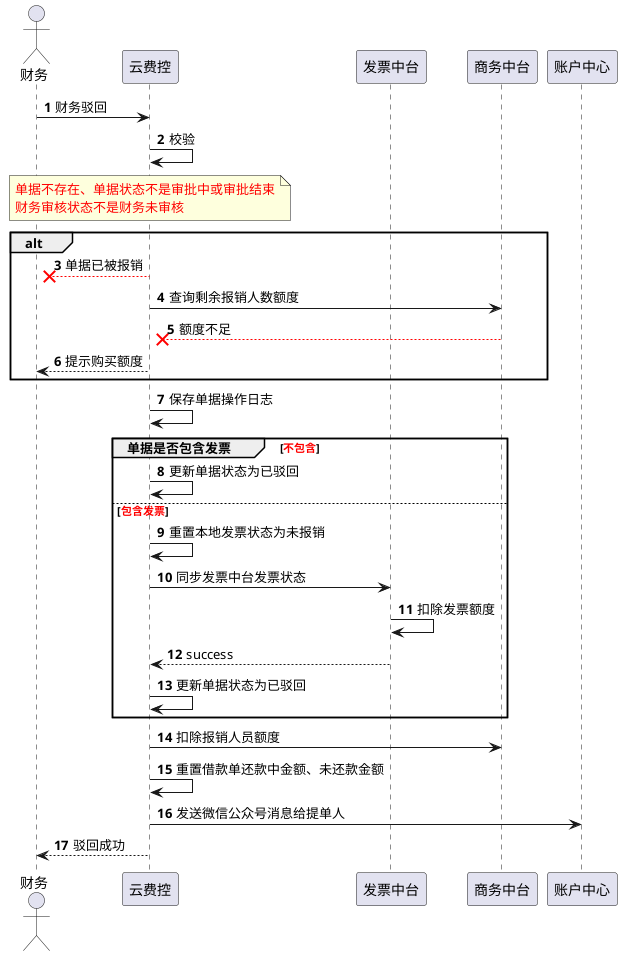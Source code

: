 @startuml
'https://plantuml.com/sequence-diagram

autonumber
actor 财务
participant 财务 order 10
participant 云费控 order 20
participant 发票中台 order 40
participant 商务中台 order 50
participant 账户中心 order 60
财务 -> 云费控:财务驳回
云费控 -> 云费控:校验
note over 云费控
  <color #Red>单据不存在、单据状态不是审批中或审批结束</color>
  <color #Red>财务审核状态不是财务未审核</color>
end note
alt
云费控 -[#Red]->x 财务:单据已被报销
云费控 -> 商务中台:查询剩余报销人数额度
商务中台 -[#Red]->x 云费控:额度不足
云费控 --> 财务:提示购买额度
end
云费控 -> 云费控:保存单据操作日志
group 单据是否包含发票 [<color #Red>不包含</color>]
云费控 -> 云费控:更新单据状态为已驳回
else <color #Red>包含发票</color>
云费控 -> 云费控:重置本地发票状态为未报销
云费控 -> 发票中台:同步发票中台发票状态
发票中台 -> 发票中台:扣除发票额度
发票中台 --> 云费控:success
云费控 -> 云费控:更新单据状态为已驳回
end
云费控 -> 商务中台:扣除报销人员额度
云费控 -> 云费控:重置借款单还款中金额、未还款金额
云费控 -> 账户中心:发送微信公众号消息给提单人
云费控 --> 财务: 驳回成功




@endumlA